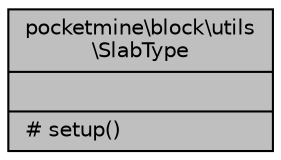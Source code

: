 digraph "pocketmine\block\utils\SlabType"
{
 // INTERACTIVE_SVG=YES
 // LATEX_PDF_SIZE
  edge [fontname="Helvetica",fontsize="10",labelfontname="Helvetica",labelfontsize="10"];
  node [fontname="Helvetica",fontsize="10",shape=record];
  Node1 [label="{pocketmine\\block\\utils\l\\SlabType\n||# setup()\l}",height=0.2,width=0.4,color="black", fillcolor="grey75", style="filled", fontcolor="black",tooltip=" "];
}
